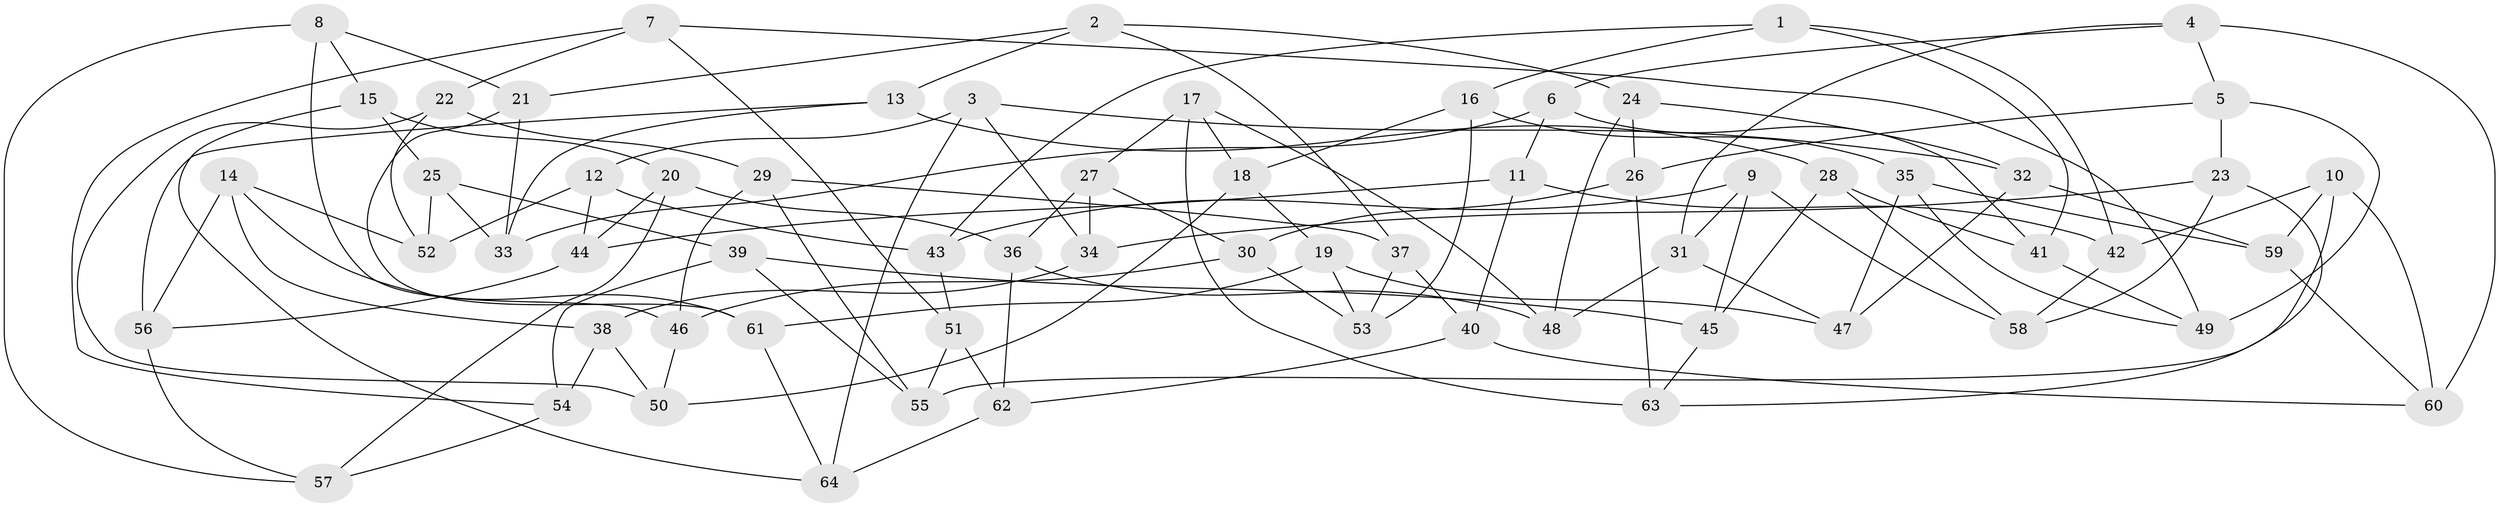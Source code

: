 // Generated by graph-tools (version 1.1) at 2025/37/03/09/25 02:37:57]
// undirected, 64 vertices, 128 edges
graph export_dot {
graph [start="1"]
  node [color=gray90,style=filled];
  1;
  2;
  3;
  4;
  5;
  6;
  7;
  8;
  9;
  10;
  11;
  12;
  13;
  14;
  15;
  16;
  17;
  18;
  19;
  20;
  21;
  22;
  23;
  24;
  25;
  26;
  27;
  28;
  29;
  30;
  31;
  32;
  33;
  34;
  35;
  36;
  37;
  38;
  39;
  40;
  41;
  42;
  43;
  44;
  45;
  46;
  47;
  48;
  49;
  50;
  51;
  52;
  53;
  54;
  55;
  56;
  57;
  58;
  59;
  60;
  61;
  62;
  63;
  64;
  1 -- 41;
  1 -- 42;
  1 -- 16;
  1 -- 43;
  2 -- 21;
  2 -- 24;
  2 -- 13;
  2 -- 37;
  3 -- 34;
  3 -- 12;
  3 -- 64;
  3 -- 32;
  4 -- 31;
  4 -- 60;
  4 -- 6;
  4 -- 5;
  5 -- 23;
  5 -- 26;
  5 -- 49;
  6 -- 11;
  6 -- 41;
  6 -- 33;
  7 -- 51;
  7 -- 22;
  7 -- 49;
  7 -- 54;
  8 -- 57;
  8 -- 15;
  8 -- 46;
  8 -- 21;
  9 -- 31;
  9 -- 58;
  9 -- 43;
  9 -- 45;
  10 -- 59;
  10 -- 60;
  10 -- 42;
  10 -- 55;
  11 -- 40;
  11 -- 44;
  11 -- 42;
  12 -- 44;
  12 -- 52;
  12 -- 43;
  13 -- 33;
  13 -- 56;
  13 -- 28;
  14 -- 38;
  14 -- 52;
  14 -- 56;
  14 -- 61;
  15 -- 25;
  15 -- 20;
  15 -- 64;
  16 -- 53;
  16 -- 18;
  16 -- 35;
  17 -- 27;
  17 -- 48;
  17 -- 18;
  17 -- 63;
  18 -- 50;
  18 -- 19;
  19 -- 47;
  19 -- 61;
  19 -- 53;
  20 -- 57;
  20 -- 44;
  20 -- 36;
  21 -- 33;
  21 -- 61;
  22 -- 29;
  22 -- 52;
  22 -- 50;
  23 -- 58;
  23 -- 34;
  23 -- 63;
  24 -- 32;
  24 -- 48;
  24 -- 26;
  25 -- 33;
  25 -- 39;
  25 -- 52;
  26 -- 30;
  26 -- 63;
  27 -- 34;
  27 -- 36;
  27 -- 30;
  28 -- 45;
  28 -- 58;
  28 -- 41;
  29 -- 37;
  29 -- 46;
  29 -- 55;
  30 -- 46;
  30 -- 53;
  31 -- 48;
  31 -- 47;
  32 -- 59;
  32 -- 47;
  34 -- 38;
  35 -- 49;
  35 -- 47;
  35 -- 59;
  36 -- 62;
  36 -- 48;
  37 -- 40;
  37 -- 53;
  38 -- 54;
  38 -- 50;
  39 -- 45;
  39 -- 54;
  39 -- 55;
  40 -- 62;
  40 -- 60;
  41 -- 49;
  42 -- 58;
  43 -- 51;
  44 -- 56;
  45 -- 63;
  46 -- 50;
  51 -- 55;
  51 -- 62;
  54 -- 57;
  56 -- 57;
  59 -- 60;
  61 -- 64;
  62 -- 64;
}
